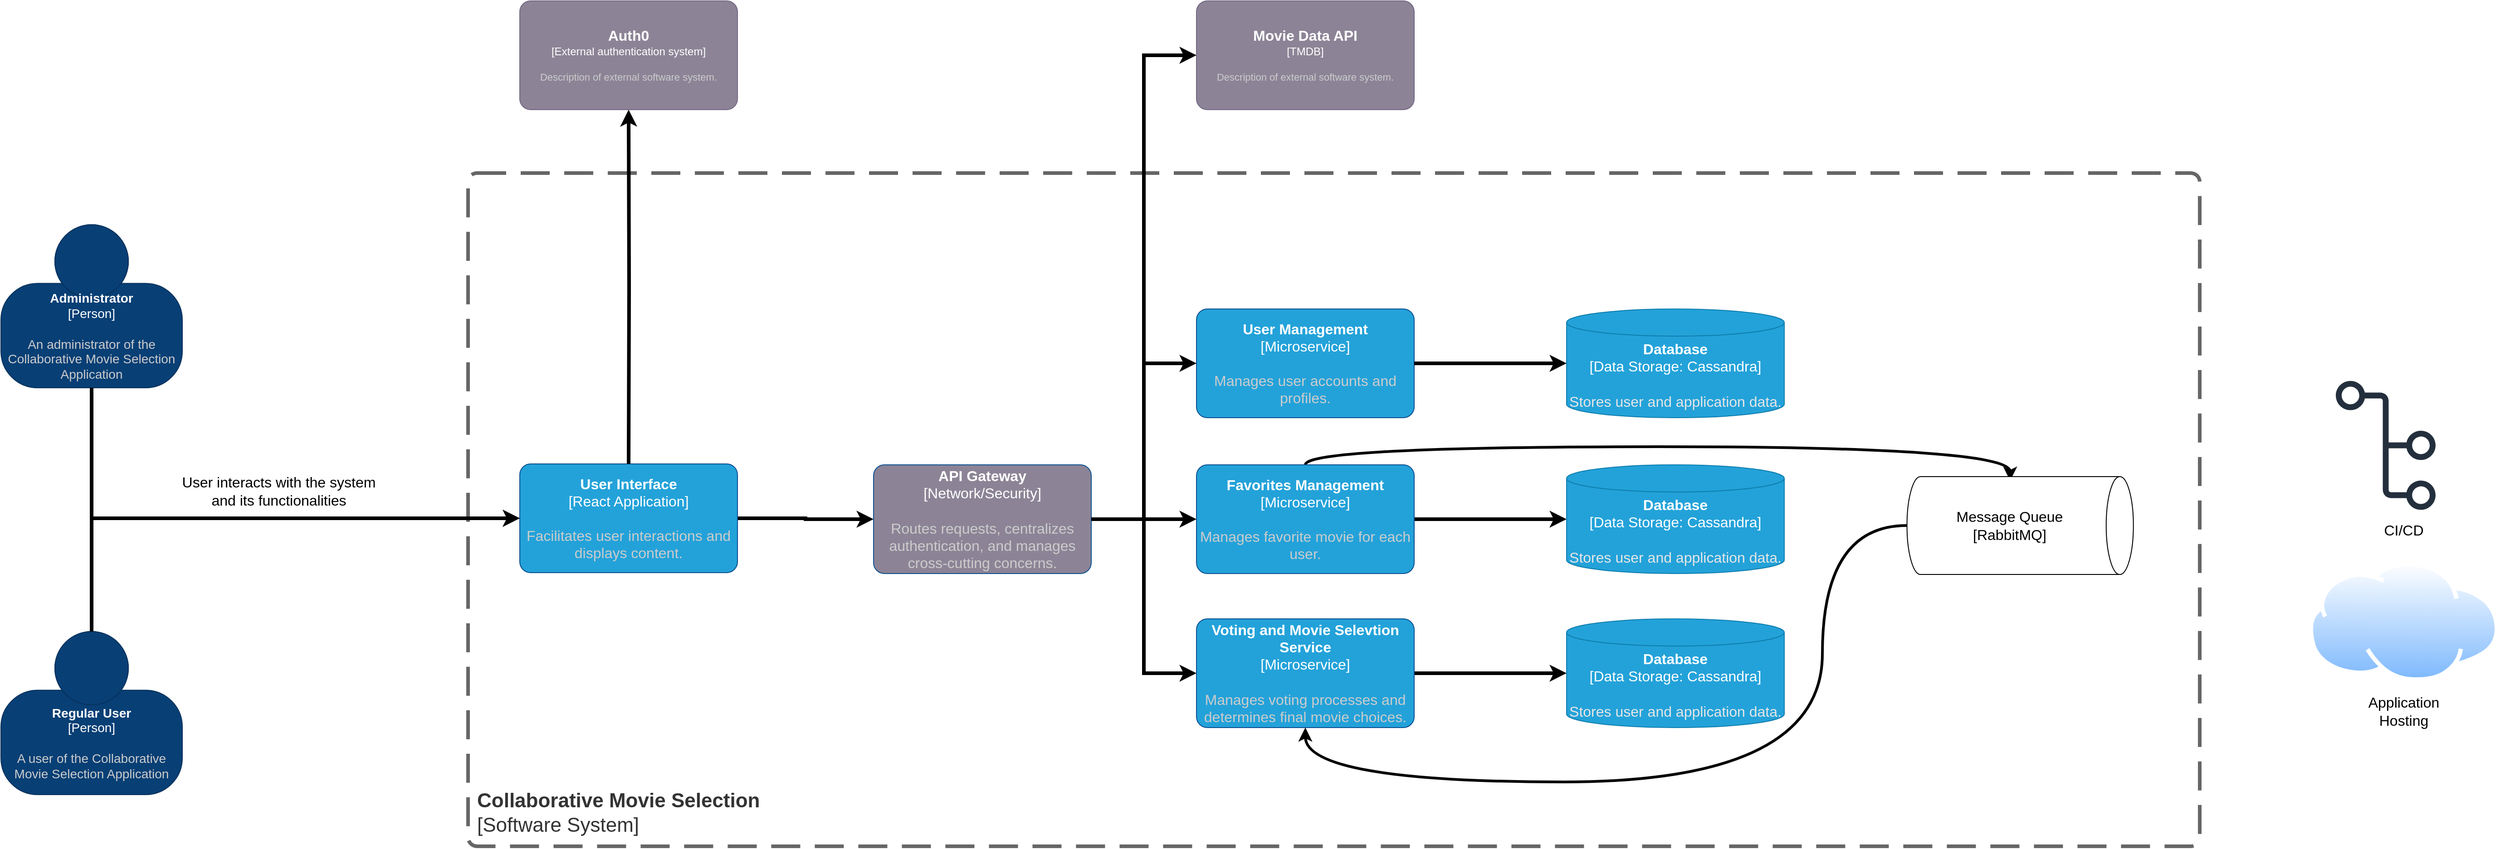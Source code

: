 <mxfile version="24.4.8" type="device">
  <diagram name="Page-1" id="LncP-wXga3GK3YvF0T1q">
    <mxGraphModel dx="2865" dy="2780" grid="0" gridSize="10" guides="1" tooltips="1" connect="1" arrows="1" fold="1" page="0" pageScale="1" pageWidth="850" pageHeight="1100" background="#ffffff" math="0" shadow="0">
      <root>
        <mxCell id="0" />
        <mxCell id="1" parent="0" />
        <object placeholders="1" c4Name="Collaborative Movie Selection" c4Type="SystemScopeBoundary" c4Application="Software System" label="&lt;font style=&quot;font-size: 22px;&quot;&gt;&lt;b style=&quot;font-size: 22px;&quot;&gt;&lt;div style=&quot;text-align: left; font-size: 22px;&quot;&gt;%c4Name%&lt;/div&gt;&lt;/b&gt;&lt;/font&gt;&lt;div style=&quot;text-align: left; font-size: 22px;&quot;&gt;[%c4Application%]&lt;/div&gt;" id="ZgsWM0EIInAFS0IUg0Ea-1">
          <mxCell style="rounded=1;fontSize=22;whiteSpace=wrap;html=1;dashed=1;arcSize=20;fillColor=none;strokeColor=#666666;fontColor=#333333;labelBackgroundColor=none;align=left;verticalAlign=bottom;labelBorderColor=none;spacingTop=0;spacing=10;dashPattern=8 4;metaEdit=1;rotatable=0;perimeter=rectanglePerimeter;noLabel=0;labelPadding=0;allowArrows=0;connectable=0;expand=0;recursiveResize=0;editable=1;pointerEvents=0;absoluteArcSize=1;points=[[0.25,0,0],[0.5,0,0],[0.75,0,0],[1,0.25,0],[1,0.5,0],[1,0.75,0],[0.75,1,0],[0.5,1,0],[0.25,1,0],[0,0.75,0],[0,0.5,0],[0,0.25,0]];strokeWidth=4;" parent="1" vertex="1">
            <mxGeometry x="-386" y="-219" width="1909" height="743" as="geometry" />
          </mxCell>
        </object>
        <mxCell id="53S8KcHT2CrxB9her44C-20" style="edgeStyle=orthogonalEdgeStyle;rounded=0;orthogonalLoop=1;jettySize=auto;html=1;strokeWidth=4;" parent="1" source="ZgsWM0EIInAFS0IUg0Ea-2" target="ZgsWM0EIInAFS0IUg0Ea-16" edge="1">
          <mxGeometry relative="1" as="geometry" />
        </mxCell>
        <object placeholders="1" c4Name="User Interface" c4Type="React Application" c4Description="Facilitates user interactions and displays content." label="&lt;font style=&quot;font-size: 16px;&quot;&gt;&lt;b style=&quot;font-size: 16px;&quot;&gt;%c4Name%&lt;/b&gt;&lt;/font&gt;&lt;div style=&quot;font-size: 16px;&quot;&gt;[%c4Type%]&lt;/div&gt;&lt;br style=&quot;font-size: 16px;&quot;&gt;&lt;div style=&quot;font-size: 16px;&quot;&gt;&lt;font style=&quot;font-size: 16px;&quot;&gt;&lt;font style=&quot;font-size: 16px;&quot; color=&quot;#cccccc&quot;&gt;%c4Description%&lt;/font&gt;&lt;/font&gt;&lt;/div&gt;" id="ZgsWM0EIInAFS0IUg0Ea-2">
          <mxCell style="rounded=1;whiteSpace=wrap;html=1;labelBackgroundColor=none;fillColor=#23a2d9;fontColor=#ffffff;align=center;arcSize=10;strokeColor=#0D5091;metaEdit=1;resizable=0;points=[[0.25,0,0],[0.5,0,0],[0.75,0,0],[1,0.25,0],[1,0.5,0],[1,0.75,0],[0.75,1,0],[0.5,1,0],[0.25,1,0],[0,0.75,0],[0,0.5,0],[0,0.25,0]];fontSize=16;" parent="1" vertex="1">
            <mxGeometry x="-329" y="102" width="240" height="120" as="geometry" />
          </mxCell>
        </object>
        <object placeholders="1" c4Type="Database" c4Container="Data Storage" c4Technology="Cassandra" c4Description="Stores user and application data." label="&lt;font style=&quot;font-size: 16px;&quot;&gt;&lt;b style=&quot;font-size: 16px;&quot;&gt;%c4Type%&lt;/b&gt;&lt;/font&gt;&lt;div style=&quot;font-size: 16px;&quot;&gt;[%c4Container%:&amp;nbsp;%c4Technology%]&lt;/div&gt;&lt;br style=&quot;font-size: 16px;&quot;&gt;&lt;div style=&quot;font-size: 16px;&quot;&gt;&lt;font style=&quot;font-size: 16px;&quot;&gt;&lt;font style=&quot;font-size: 16px;&quot; color=&quot;#E6E6E6&quot;&gt;%c4Description%&lt;/font&gt;&lt;/font&gt;&lt;/div&gt;" id="ZgsWM0EIInAFS0IUg0Ea-5">
          <mxCell style="shape=cylinder3;size=15;whiteSpace=wrap;html=1;boundedLbl=1;rounded=0;labelBackgroundColor=none;fillColor=#23A2D9;fontSize=16;fontColor=#ffffff;align=center;strokeColor=#0E7DAD;metaEdit=1;points=[[0.5,0,0],[1,0.25,0],[1,0.5,0],[1,0.75,0],[0.5,1,0],[0,0.75,0],[0,0.5,0],[0,0.25,0]];resizable=0;" parent="1" vertex="1">
            <mxGeometry x="825" y="273" width="240" height="120" as="geometry" />
          </mxCell>
        </object>
        <mxCell id="ZgsWM0EIInAFS0IUg0Ea-8" value="" style="image;aspect=fixed;perimeter=ellipsePerimeter;html=1;align=center;shadow=0;dashed=0;spacingTop=3;image=img/lib/active_directory/internet_cloud.svg;strokeWidth=1;" parent="1" vertex="1">
          <mxGeometry x="1643" y="210" width="210" height="132.3" as="geometry" />
        </mxCell>
        <mxCell id="ZgsWM0EIInAFS0IUg0Ea-9" value="" style="sketch=0;outlineConnect=0;fontColor=#232F3E;gradientColor=none;fillColor=#232F3D;strokeColor=none;dashed=0;verticalLabelPosition=bottom;verticalAlign=top;align=center;html=1;fontSize=12;fontStyle=0;aspect=fixed;pointerEvents=1;shape=mxgraph.aws4.git_repository;" parent="1" vertex="1">
          <mxGeometry x="1673" y="10" width="110" height="143" as="geometry" />
        </mxCell>
        <mxCell id="ZgsWM0EIInAFS0IUg0Ea-14" value="CI/CD" style="text;html=1;align=center;verticalAlign=middle;whiteSpace=wrap;rounded=0;fontSize=16;" parent="1" vertex="1">
          <mxGeometry x="1693" y="160" width="110" height="30" as="geometry" />
        </mxCell>
        <mxCell id="ZgsWM0EIInAFS0IUg0Ea-15" value="Application Hosting" style="text;html=1;align=center;verticalAlign=middle;whiteSpace=wrap;rounded=0;fontSize=16;" parent="1" vertex="1">
          <mxGeometry x="1693" y="360" width="110" height="30" as="geometry" />
        </mxCell>
        <object placeholders="1" c4Name="API Gateway" c4Type="Network/Security" c4Description="Routes requests, centralizes authentication, and manages cross-cutting concerns." label="&lt;font style=&quot;font-size: 16px;&quot;&gt;&lt;b style=&quot;font-size: 16px;&quot;&gt;%c4Name%&lt;/b&gt;&lt;/font&gt;&lt;div style=&quot;font-size: 16px;&quot;&gt;[%c4Type%]&lt;/div&gt;&lt;br style=&quot;font-size: 16px;&quot;&gt;&lt;div style=&quot;font-size: 16px;&quot;&gt;&lt;font style=&quot;font-size: 16px;&quot;&gt;&lt;font style=&quot;font-size: 16px;&quot; color=&quot;#cccccc&quot;&gt;%c4Description%&lt;/font&gt;&lt;/font&gt;&lt;/div&gt;" id="ZgsWM0EIInAFS0IUg0Ea-16">
          <mxCell style="rounded=1;whiteSpace=wrap;html=1;labelBackgroundColor=none;fillColor=#8c8496;fontColor=#ffffff;align=center;arcSize=10;strokeColor=#0D5091;metaEdit=1;resizable=0;points=[[0.25,0,0],[0.5,0,0],[0.75,0,0],[1,0.25,0],[1,0.5,0],[1,0.75,0],[0.75,1,0],[0.5,1,0],[0.25,1,0],[0,0.75,0],[0,0.5,0],[0,0.25,0]];fontSize=16;" parent="1" vertex="1">
            <mxGeometry x="61" y="103" width="240" height="120" as="geometry" />
          </mxCell>
        </object>
        <object placeholders="1" c4Name="Regular User" c4Type="Person" c4Description="A user of the Collaborative Movie Selection Application" label="&lt;font style=&quot;font-size: 14px;&quot;&gt;&lt;b style=&quot;font-size: 14px;&quot;&gt;%c4Name%&lt;/b&gt;&lt;/font&gt;&lt;div style=&quot;font-size: 14px;&quot;&gt;[%c4Type%]&lt;/div&gt;&lt;br style=&quot;font-size: 14px;&quot;&gt;&lt;div style=&quot;font-size: 14px;&quot;&gt;&lt;font style=&quot;font-size: 14px;&quot;&gt;&lt;font color=&quot;#cccccc&quot; style=&quot;font-size: 14px;&quot;&gt;%c4Description%&lt;/font&gt;&lt;/font&gt;&lt;/div&gt;" id="DPiMVQhY-McdKtMWHstz-2">
          <mxCell style="html=1;fontSize=14;dashed=0;whiteSpace=wrap;fillColor=#083F75;strokeColor=#06315C;fontColor=#ffffff;shape=mxgraph.c4.person2;align=center;metaEdit=1;points=[[0.5,0,0],[1,0.5,0],[1,0.75,0],[0.75,1,0],[0.5,1,0],[0.25,1,0],[0,0.75,0],[0,0.5,0]];resizable=0;" parent="1" vertex="1">
            <mxGeometry x="-901" y="287" width="200" height="180" as="geometry" />
          </mxCell>
        </object>
        <object placeholders="1" c4Name="Administrator" c4Type="Person" c4Description="An administrator of the Collaborative Movie Selection Application" label="&lt;font style=&quot;font-size: 14px;&quot;&gt;&lt;b style=&quot;font-size: 14px;&quot;&gt;%c4Name%&lt;/b&gt;&lt;/font&gt;&lt;div style=&quot;font-size: 14px;&quot;&gt;[%c4Type%]&lt;/div&gt;&lt;br style=&quot;font-size: 14px;&quot;&gt;&lt;div style=&quot;font-size: 14px;&quot;&gt;&lt;font style=&quot;font-size: 14px;&quot;&gt;&lt;font color=&quot;#cccccc&quot; style=&quot;font-size: 14px;&quot;&gt;%c4Description%&lt;/font&gt;&lt;/font&gt;&lt;/div&gt;" id="DPiMVQhY-McdKtMWHstz-4">
          <mxCell style="html=1;fontSize=14;dashed=0;whiteSpace=wrap;fillColor=#083F75;strokeColor=#06315C;fontColor=#ffffff;shape=mxgraph.c4.person2;align=center;metaEdit=1;points=[[0.5,0,0],[1,0.5,0],[1,0.75,0],[0.75,1,0],[0.5,1,0],[0.25,1,0],[0,0.75,0],[0,0.5,0]];resizable=0;" parent="1" vertex="1">
            <mxGeometry x="-901" y="-162" width="200" height="180" as="geometry" />
          </mxCell>
        </object>
        <mxCell id="DPiMVQhY-McdKtMWHstz-5" value="User interacts with the system and its functionalities" style="text;html=1;align=center;verticalAlign=middle;whiteSpace=wrap;rounded=0;fontSize=16;" parent="1" vertex="1">
          <mxGeometry x="-712" y="102" width="235" height="60" as="geometry" />
        </mxCell>
        <mxCell id="DPiMVQhY-McdKtMWHstz-6" style="edgeStyle=orthogonalEdgeStyle;rounded=0;orthogonalLoop=1;jettySize=auto;html=1;exitX=0.5;exitY=1;exitDx=0;exitDy=0;exitPerimeter=0;entryX=0;entryY=0.5;entryDx=0;entryDy=0;entryPerimeter=0;strokeWidth=4;" parent="1" source="DPiMVQhY-McdKtMWHstz-4" target="ZgsWM0EIInAFS0IUg0Ea-2" edge="1">
          <mxGeometry relative="1" as="geometry" />
        </mxCell>
        <mxCell id="DPiMVQhY-McdKtMWHstz-7" style="edgeStyle=orthogonalEdgeStyle;rounded=0;orthogonalLoop=1;jettySize=auto;html=1;exitX=0.5;exitY=0;exitDx=0;exitDy=0;exitPerimeter=0;entryX=0;entryY=0.5;entryDx=0;entryDy=0;entryPerimeter=0;strokeWidth=4;" parent="1" source="DPiMVQhY-McdKtMWHstz-2" target="ZgsWM0EIInAFS0IUg0Ea-2" edge="1">
          <mxGeometry relative="1" as="geometry" />
        </mxCell>
        <mxCell id="53S8KcHT2CrxB9her44C-28" style="edgeStyle=orthogonalEdgeStyle;rounded=0;orthogonalLoop=1;jettySize=auto;html=1;exitX=0.5;exitY=0;exitDx=0;exitDy=0;exitPerimeter=0;strokeWidth=3;curved=1;" parent="1" source="53S8KcHT2CrxB9her44C-2" target="53S8KcHT2CrxB9her44C-24" edge="1">
          <mxGeometry relative="1" as="geometry">
            <Array as="points">
              <mxPoint x="537" y="83" />
              <mxPoint x="1314" y="83" />
            </Array>
          </mxGeometry>
        </mxCell>
        <object placeholders="1" c4Name="User Management" c4Type="Microservice" c4Description="Manages user accounts and profiles." label="&lt;font style=&quot;font-size: 16px;&quot;&gt;&lt;b style=&quot;font-size: 16px;&quot;&gt;%c4Name%&lt;/b&gt;&lt;/font&gt;&lt;div style=&quot;font-size: 16px;&quot;&gt;[%c4Type%]&lt;/div&gt;&lt;br style=&quot;font-size: 16px;&quot;&gt;&lt;div style=&quot;font-size: 16px;&quot;&gt;&lt;font style=&quot;font-size: 16px;&quot;&gt;&lt;font style=&quot;font-size: 16px;&quot; color=&quot;#cccccc&quot;&gt;%c4Description%&lt;/font&gt;&lt;/font&gt;&lt;/div&gt;" id="53S8KcHT2CrxB9her44C-1">
          <mxCell style="rounded=1;whiteSpace=wrap;html=1;labelBackgroundColor=none;fillColor=#23a2d9;fontColor=#ffffff;align=center;arcSize=10;strokeColor=#0D5091;metaEdit=1;resizable=0;points=[[0.25,0,0],[0.5,0,0],[0.75,0,0],[1,0.25,0],[1,0.5,0],[1,0.75,0],[0.75,1,0],[0.5,1,0],[0.25,1,0],[0,0.75,0],[0,0.5,0],[0,0.25,0]];fontSize=16;" parent="1" vertex="1">
            <mxGeometry x="417" y="-69" width="240" height="120" as="geometry" />
          </mxCell>
        </object>
        <mxCell id="53S8KcHT2CrxB9her44C-11" style="edgeStyle=orthogonalEdgeStyle;rounded=0;orthogonalLoop=1;jettySize=auto;html=1;strokeWidth=4;" parent="1" source="53S8KcHT2CrxB9her44C-2" target="53S8KcHT2CrxB9her44C-6" edge="1">
          <mxGeometry relative="1" as="geometry" />
        </mxCell>
        <object placeholders="1" c4Name="Favorites Management" c4Type="Microservice" c4Description="Manages favorite movie for each user." label="&lt;font style=&quot;font-size: 16px;&quot;&gt;&lt;b style=&quot;font-size: 16px;&quot;&gt;%c4Name%&lt;/b&gt;&lt;/font&gt;&lt;div style=&quot;font-size: 16px;&quot;&gt;[%c4Type%]&lt;/div&gt;&lt;br style=&quot;font-size: 16px;&quot;&gt;&lt;div style=&quot;font-size: 16px;&quot;&gt;&lt;font style=&quot;font-size: 16px;&quot;&gt;&lt;font style=&quot;font-size: 16px;&quot; color=&quot;#cccccc&quot;&gt;%c4Description%&lt;/font&gt;&lt;/font&gt;&lt;/div&gt;" id="53S8KcHT2CrxB9her44C-2">
          <mxCell style="rounded=1;whiteSpace=wrap;html=1;labelBackgroundColor=none;fillColor=#23a2d9;fontColor=#ffffff;align=center;arcSize=10;strokeColor=#0D5091;metaEdit=1;resizable=0;points=[[0.25,0,0],[0.5,0,0],[0.75,0,0],[1,0.25,0],[1,0.5,0],[1,0.75,0],[0.75,1,0],[0.5,1,0],[0.25,1,0],[0,0.75,0],[0,0.5,0],[0,0.25,0]];fontSize=16;" parent="1" vertex="1">
            <mxGeometry x="417" y="103" width="240" height="120" as="geometry" />
          </mxCell>
        </object>
        <mxCell id="53S8KcHT2CrxB9her44C-12" style="edgeStyle=orthogonalEdgeStyle;rounded=0;orthogonalLoop=1;jettySize=auto;html=1;strokeWidth=4;" parent="1" source="53S8KcHT2CrxB9her44C-3" target="ZgsWM0EIInAFS0IUg0Ea-5" edge="1">
          <mxGeometry relative="1" as="geometry" />
        </mxCell>
        <object placeholders="1" c4Name="Voting and Movie Selevtion Service" c4Type="Microservice" c4Description="Manages voting processes and determines final movie choices." label="&lt;font style=&quot;font-size: 16px;&quot;&gt;&lt;b style=&quot;font-size: 16px;&quot;&gt;%c4Name%&lt;/b&gt;&lt;/font&gt;&lt;div style=&quot;font-size: 16px;&quot;&gt;[%c4Type%]&lt;/div&gt;&lt;br style=&quot;font-size: 16px;&quot;&gt;&lt;div style=&quot;font-size: 16px;&quot;&gt;&lt;font style=&quot;font-size: 16px;&quot;&gt;&lt;font style=&quot;font-size: 16px;&quot; color=&quot;#cccccc&quot;&gt;%c4Description%&lt;/font&gt;&lt;/font&gt;&lt;/div&gt;" id="53S8KcHT2CrxB9her44C-3">
          <mxCell style="rounded=1;whiteSpace=wrap;html=1;labelBackgroundColor=none;fillColor=#23a2d9;fontColor=#ffffff;align=center;arcSize=10;strokeColor=#0D5091;metaEdit=1;resizable=0;points=[[0.25,0,0],[0.5,0,0],[0.75,0,0],[1,0.25,0],[1,0.5,0],[1,0.75,0],[0.75,1,0],[0.5,1,0],[0.25,1,0],[0,0.75,0],[0,0.5,0],[0,0.25,0]];fontSize=16;" parent="1" vertex="1">
            <mxGeometry x="417" y="273" width="240" height="120" as="geometry" />
          </mxCell>
        </object>
        <object placeholders="1" c4Type="Database" c4Container="Data Storage" c4Technology="Cassandra" c4Description="Stores user and application data." label="&lt;font style=&quot;font-size: 16px;&quot;&gt;&lt;b style=&quot;font-size: 16px;&quot;&gt;%c4Type%&lt;/b&gt;&lt;/font&gt;&lt;div style=&quot;font-size: 16px;&quot;&gt;[%c4Container%:&amp;nbsp;%c4Technology%]&lt;/div&gt;&lt;br style=&quot;font-size: 16px;&quot;&gt;&lt;div style=&quot;font-size: 16px;&quot;&gt;&lt;font style=&quot;font-size: 16px;&quot;&gt;&lt;font style=&quot;font-size: 16px;&quot; color=&quot;#E6E6E6&quot;&gt;%c4Description%&lt;/font&gt;&lt;/font&gt;&lt;/div&gt;" id="53S8KcHT2CrxB9her44C-6">
          <mxCell style="shape=cylinder3;size=15;whiteSpace=wrap;html=1;boundedLbl=1;rounded=0;labelBackgroundColor=none;fillColor=#23A2D9;fontSize=16;fontColor=#ffffff;align=center;strokeColor=#0E7DAD;metaEdit=1;points=[[0.5,0,0],[1,0.25,0],[1,0.5,0],[1,0.75,0],[0.5,1,0],[0,0.75,0],[0,0.5,0],[0,0.25,0]];resizable=0;" parent="1" vertex="1">
            <mxGeometry x="825" y="103" width="240" height="120" as="geometry" />
          </mxCell>
        </object>
        <object placeholders="1" c4Type="Database" c4Container="Data Storage" c4Technology="Cassandra" c4Description="Stores user and application data." label="&lt;font style=&quot;font-size: 16px;&quot;&gt;&lt;b style=&quot;font-size: 16px;&quot;&gt;%c4Type%&lt;/b&gt;&lt;/font&gt;&lt;div style=&quot;font-size: 16px;&quot;&gt;[%c4Container%:&amp;nbsp;%c4Technology%]&lt;/div&gt;&lt;br style=&quot;font-size: 16px;&quot;&gt;&lt;div style=&quot;font-size: 16px;&quot;&gt;&lt;font style=&quot;font-size: 16px;&quot;&gt;&lt;font style=&quot;font-size: 16px;&quot; color=&quot;#E6E6E6&quot;&gt;%c4Description%&lt;/font&gt;&lt;/font&gt;&lt;/div&gt;" id="53S8KcHT2CrxB9her44C-8">
          <mxCell style="shape=cylinder3;size=15;whiteSpace=wrap;html=1;boundedLbl=1;rounded=0;labelBackgroundColor=none;fillColor=#23A2D9;fontSize=16;fontColor=#ffffff;align=center;strokeColor=#0E7DAD;metaEdit=1;points=[[0.5,0,0],[1,0.25,0],[1,0.5,0],[1,0.75,0],[0.5,1,0],[0,0.75,0],[0,0.5,0],[0,0.25,0]];resizable=0;" parent="1" vertex="1">
            <mxGeometry x="825" y="-69" width="240" height="120" as="geometry" />
          </mxCell>
        </object>
        <mxCell id="53S8KcHT2CrxB9her44C-9" style="edgeStyle=orthogonalEdgeStyle;rounded=0;orthogonalLoop=1;jettySize=auto;html=1;entryX=0;entryY=0.5;entryDx=0;entryDy=0;entryPerimeter=0;strokeWidth=4;" parent="1" source="53S8KcHT2CrxB9her44C-1" target="53S8KcHT2CrxB9her44C-8" edge="1">
          <mxGeometry relative="1" as="geometry" />
        </mxCell>
        <mxCell id="53S8KcHT2CrxB9her44C-14" style="edgeStyle=orthogonalEdgeStyle;rounded=0;orthogonalLoop=1;jettySize=auto;html=1;entryX=0;entryY=0.5;entryDx=0;entryDy=0;entryPerimeter=0;strokeWidth=4;" parent="1" source="ZgsWM0EIInAFS0IUg0Ea-16" target="53S8KcHT2CrxB9her44C-1" edge="1">
          <mxGeometry relative="1" as="geometry" />
        </mxCell>
        <mxCell id="53S8KcHT2CrxB9her44C-16" style="edgeStyle=orthogonalEdgeStyle;rounded=0;orthogonalLoop=1;jettySize=auto;html=1;entryX=0;entryY=0.5;entryDx=0;entryDy=0;entryPerimeter=0;strokeWidth=4;" parent="1" source="ZgsWM0EIInAFS0IUg0Ea-16" target="53S8KcHT2CrxB9her44C-3" edge="1">
          <mxGeometry relative="1" as="geometry" />
        </mxCell>
        <mxCell id="53S8KcHT2CrxB9her44C-18" style="edgeStyle=orthogonalEdgeStyle;rounded=0;orthogonalLoop=1;jettySize=auto;html=1;entryX=0;entryY=0.5;entryDx=0;entryDy=0;entryPerimeter=0;strokeWidth=4;" parent="1" source="ZgsWM0EIInAFS0IUg0Ea-16" target="53S8KcHT2CrxB9her44C-2" edge="1">
          <mxGeometry relative="1" as="geometry" />
        </mxCell>
        <mxCell id="53S8KcHT2CrxB9her44C-23" value="" style="shape=cylinder3;whiteSpace=wrap;html=1;boundedLbl=1;backgroundOutline=1;size=15;rotation=90;" parent="1" vertex="1">
          <mxGeometry x="1271" y="45.19" width="108.12" height="249.62" as="geometry" />
        </mxCell>
        <mxCell id="53S8KcHT2CrxB9her44C-24" value="Message Queue&lt;br&gt;[RabbitMQ]" style="text;html=1;align=center;verticalAlign=middle;whiteSpace=wrap;rounded=0;fontSize=16;" parent="1" vertex="1">
          <mxGeometry x="1200" y="120.5" width="227" height="99" as="geometry" />
        </mxCell>
        <mxCell id="53S8KcHT2CrxB9her44C-25" style="edgeStyle=orthogonalEdgeStyle;rounded=0;orthogonalLoop=1;jettySize=auto;html=1;entryX=0.5;entryY=1;entryDx=0;entryDy=0;entryPerimeter=0;curved=1;strokeWidth=3;" parent="1" source="53S8KcHT2CrxB9her44C-24" target="53S8KcHT2CrxB9her44C-3" edge="1">
          <mxGeometry relative="1" as="geometry">
            <Array as="points">
              <mxPoint x="1107" y="170" />
              <mxPoint x="1107" y="453" />
              <mxPoint x="537" y="453" />
            </Array>
          </mxGeometry>
        </mxCell>
        <mxCell id="53S8KcHT2CrxB9her44C-30" style="edgeStyle=orthogonalEdgeStyle;rounded=0;orthogonalLoop=1;jettySize=auto;html=1;startArrow=classic;startFill=1;strokeWidth=4;endArrow=none;endFill=0;" parent="1" target="ZgsWM0EIInAFS0IUg0Ea-2" edge="1">
          <mxGeometry relative="1" as="geometry">
            <mxPoint x="-209" y="-289" as="sourcePoint" />
          </mxGeometry>
        </mxCell>
        <object placeholders="1" c4Name="Auth0" c4Type="External authentication system" c4Description="Description of external software system." label="&lt;font style=&quot;font-size: 16px&quot;&gt;&lt;b&gt;%c4Name%&lt;/b&gt;&lt;/font&gt;&lt;div&gt;[%c4Type%]&lt;/div&gt;&lt;br&gt;&lt;div&gt;&lt;font style=&quot;font-size: 11px&quot;&gt;&lt;font color=&quot;#cccccc&quot;&gt;%c4Description%&lt;/font&gt;&lt;/div&gt;" id="53S8KcHT2CrxB9her44C-31">
          <mxCell style="rounded=1;whiteSpace=wrap;html=1;labelBackgroundColor=none;fillColor=#8C8496;fontColor=#ffffff;align=center;arcSize=10;strokeColor=#736782;metaEdit=1;resizable=0;points=[[0.25,0,0],[0.5,0,0],[0.75,0,0],[1,0.25,0],[1,0.5,0],[1,0.75,0],[0.75,1,0],[0.5,1,0],[0.25,1,0],[0,0.75,0],[0,0.5,0],[0,0.25,0]];" parent="1" vertex="1">
            <mxGeometry x="-329" y="-409" width="240" height="120" as="geometry" />
          </mxCell>
        </object>
        <object placeholders="1" c4Name="Movie Data API" c4Type="TMDB" c4Description="Description of external software system." label="&lt;font style=&quot;font-size: 16px&quot;&gt;&lt;b&gt;%c4Name%&lt;/b&gt;&lt;/font&gt;&lt;div&gt;[%c4Type%]&lt;/div&gt;&lt;br&gt;&lt;div&gt;&lt;font style=&quot;font-size: 11px&quot;&gt;&lt;font color=&quot;#cccccc&quot;&gt;%c4Description%&lt;/font&gt;&lt;/div&gt;" id="9_lXM6FzNxX-NDvnUePy-1">
          <mxCell style="rounded=1;whiteSpace=wrap;html=1;labelBackgroundColor=none;fillColor=#8C8496;fontColor=#ffffff;align=center;arcSize=10;strokeColor=#736782;metaEdit=1;resizable=0;points=[[0.25,0,0],[0.5,0,0],[0.75,0,0],[1,0.25,0],[1,0.5,0],[1,0.75,0],[0.75,1,0],[0.5,1,0],[0.25,1,0],[0,0.75,0],[0,0.5,0],[0,0.25,0]];" parent="1" vertex="1">
            <mxGeometry x="417" y="-409" width="240" height="120" as="geometry" />
          </mxCell>
        </object>
        <mxCell id="9_lXM6FzNxX-NDvnUePy-2" style="edgeStyle=orthogonalEdgeStyle;rounded=0;orthogonalLoop=1;jettySize=auto;html=1;entryX=0;entryY=0.5;entryDx=0;entryDy=0;entryPerimeter=0;strokeWidth=4;" parent="1" source="ZgsWM0EIInAFS0IUg0Ea-16" target="9_lXM6FzNxX-NDvnUePy-1" edge="1">
          <mxGeometry relative="1" as="geometry" />
        </mxCell>
      </root>
    </mxGraphModel>
  </diagram>
</mxfile>
